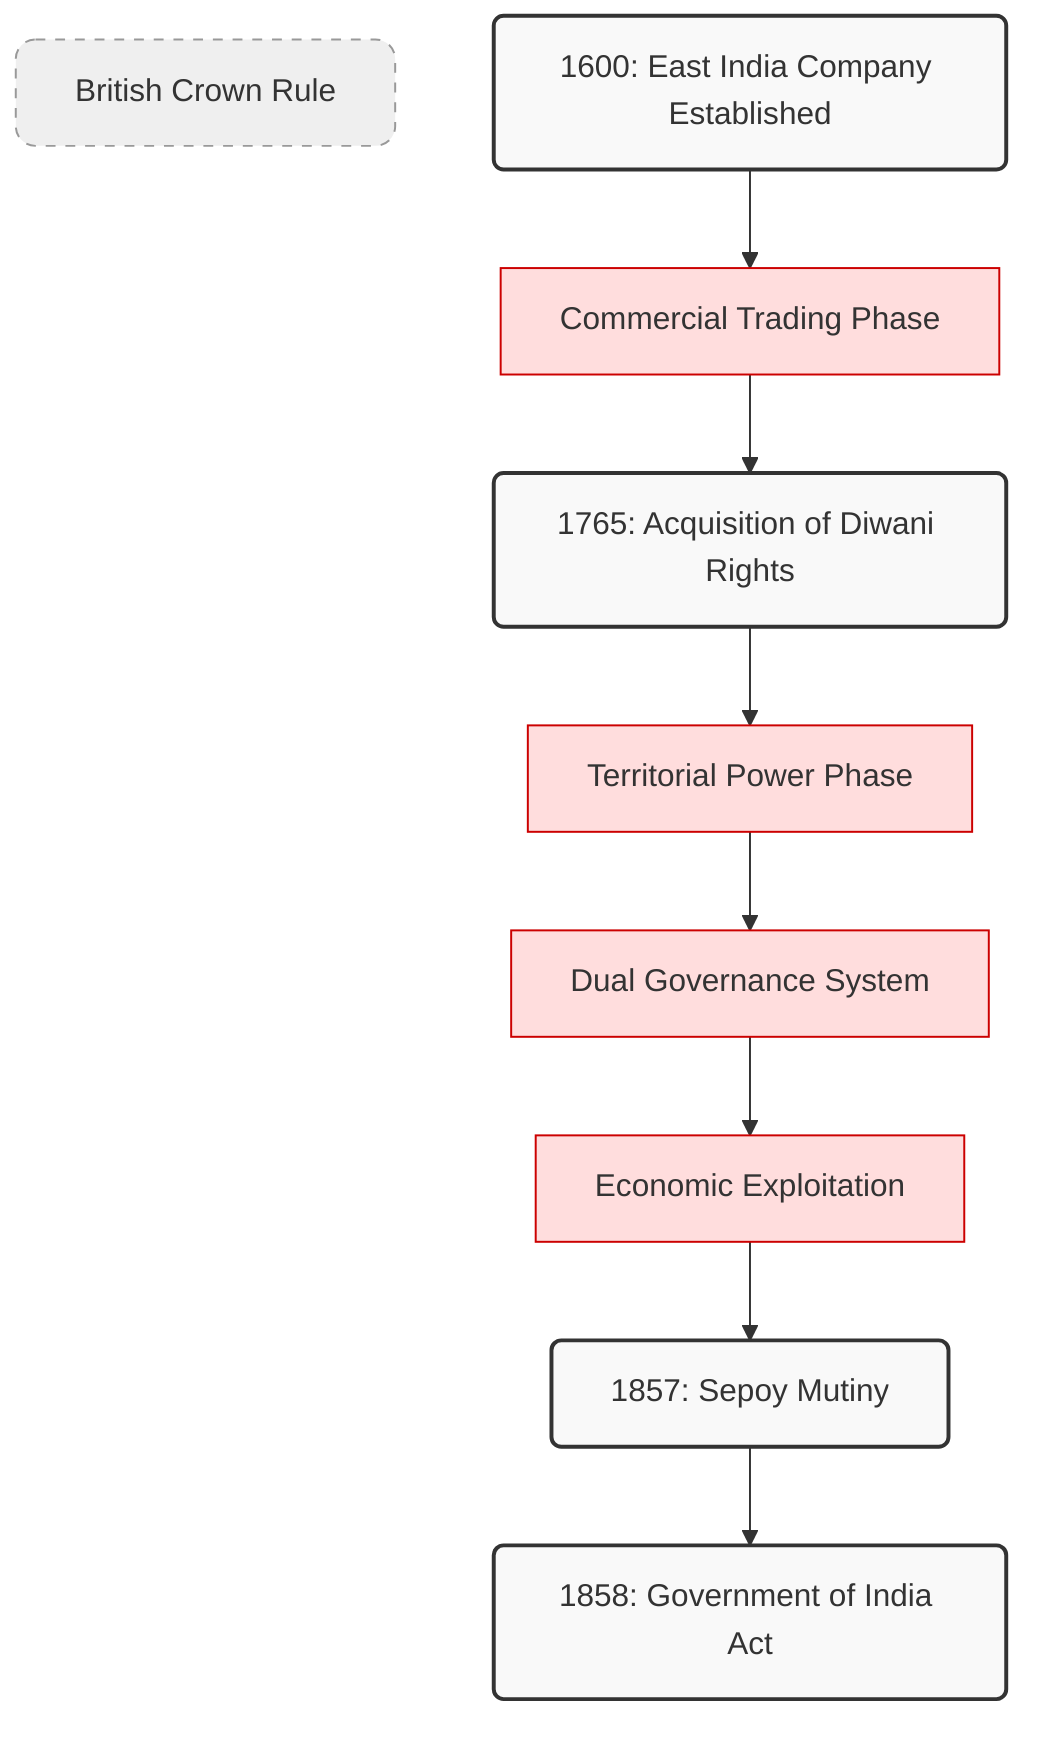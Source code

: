 graph TD

    %% Class Definitions
    classDef timeNode fill:#f9f9f9,stroke:#333,stroke-width:2px,rx:5px,ry:5px
    classDef eicNode fill:#ffdddd,stroke:#cc0000
    classDef crownNode fill:#ddddff,stroke:#0000cc
    classDef indiaNode fill:#ddffdd,stroke:#00cc00
    classDef phaseNode fill:#efefef,stroke:#999999,stroke-width:1px,stroke-dasharray:5 5,rx:10px,ry:10px

    %% Node Definitions
    commercial[Commercial Trading Phase]:::eicNode
    crown[British Crown Rule]:::phaseNode
    dual[Dual Governance System]:::eicNode
    exploitation[Economic Exploitation]:::eicNode
    n1600[1600: East India Company Established]:::timeNode
    n1765[1765: Acquisition of Diwani Rights]:::timeNode
    n1857[1857: Sepoy Mutiny]:::timeNode
    n1858[1858: Government of India Act]:::timeNode
    territorial[Territorial Power Phase]:::eicNode

    %% Connections
    commercial --> n1765
    dual --> exploitation
    exploitation --> n1857
    n1600 --> commercial
    n1765 --> territorial
    n1857 --> n1858
    territorial --> dual